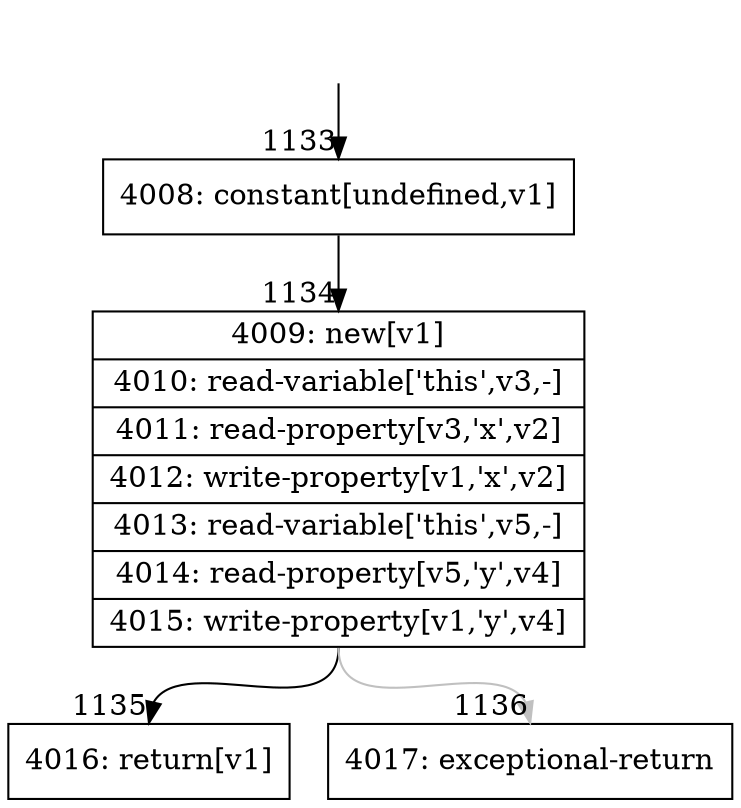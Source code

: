 digraph {
rankdir="TD"
BB_entry121[shape=none,label=""];
BB_entry121 -> BB1133 [tailport=s, headport=n, headlabel="    1133"]
BB1133 [shape=record label="{4008: constant[undefined,v1]}" ] 
BB1133 -> BB1134 [tailport=s, headport=n, headlabel="      1134"]
BB1134 [shape=record label="{4009: new[v1]|4010: read-variable['this',v3,-]|4011: read-property[v3,'x',v2]|4012: write-property[v1,'x',v2]|4013: read-variable['this',v5,-]|4014: read-property[v5,'y',v4]|4015: write-property[v1,'y',v4]}" ] 
BB1134 -> BB1135 [tailport=s, headport=n, headlabel="      1135"]
BB1134 -> BB1136 [tailport=s, headport=n, color=gray, headlabel="      1136"]
BB1135 [shape=record label="{4016: return[v1]}" ] 
BB1136 [shape=record label="{4017: exceptional-return}" ] 
//#$~ 1132
}
